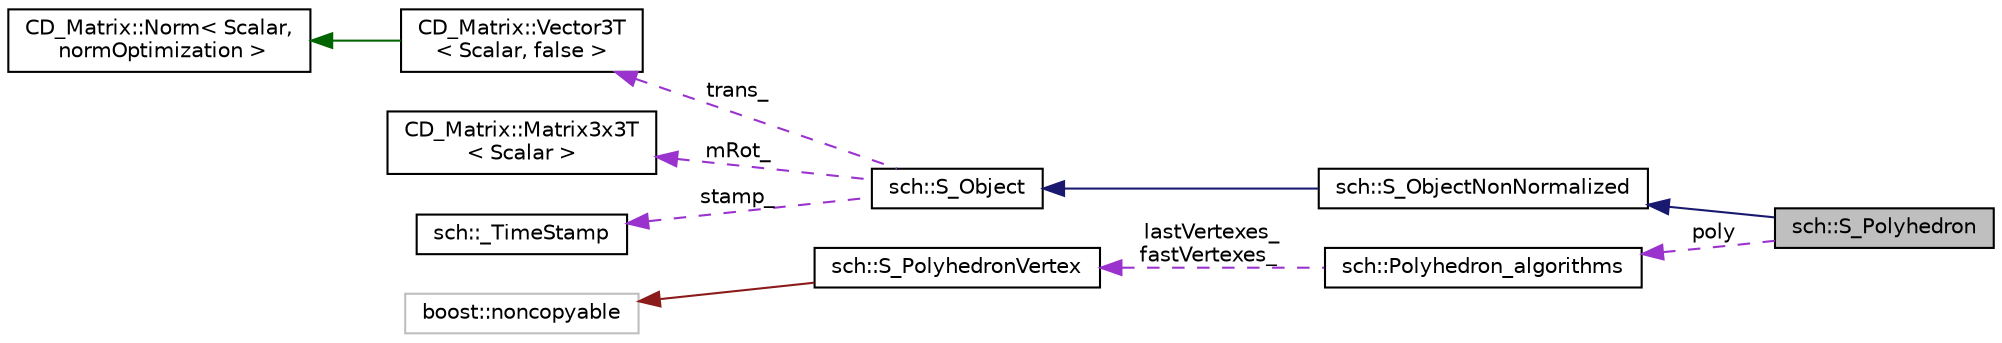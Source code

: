 digraph "sch::S_Polyhedron"
{
  edge [fontname="Helvetica",fontsize="10",labelfontname="Helvetica",labelfontsize="10"];
  node [fontname="Helvetica",fontsize="10",shape=record];
  rankdir="LR";
  Node3 [label="sch::S_Polyhedron",height=0.2,width=0.4,color="black", fillcolor="grey75", style="filled", fontcolor="black"];
  Node4 -> Node3 [dir="back",color="midnightblue",fontsize="10",style="solid",fontname="Helvetica"];
  Node4 [label="sch::S_ObjectNonNormalized",height=0.2,width=0.4,color="black", fillcolor="white", style="filled",URL="$classsch_1_1S__ObjectNonNormalized.html"];
  Node5 -> Node4 [dir="back",color="midnightblue",fontsize="10",style="solid",fontname="Helvetica"];
  Node5 [label="sch::S_Object",height=0.2,width=0.4,color="black", fillcolor="white", style="filled",URL="$classsch_1_1S__Object.html"];
  Node6 -> Node5 [dir="back",color="darkorchid3",fontsize="10",style="dashed",label=" trans_" ,fontname="Helvetica"];
  Node6 [label="CD_Matrix::Vector3T\l\< Scalar, false \>",height=0.2,width=0.4,color="black", fillcolor="white", style="filled",URL="$structCD__Matrix_1_1Vector3T.html"];
  Node7 -> Node6 [dir="back",color="darkgreen",fontsize="10",style="solid",fontname="Helvetica"];
  Node7 [label="CD_Matrix::Norm\< Scalar,\l normOptimization \>",height=0.2,width=0.4,color="black", fillcolor="white", style="filled",URL="$structCD__Matrix_1_1Norm.html"];
  Node8 -> Node5 [dir="back",color="darkorchid3",fontsize="10",style="dashed",label=" mRot_" ,fontname="Helvetica"];
  Node8 [label="CD_Matrix::Matrix3x3T\l\< Scalar \>",height=0.2,width=0.4,color="black", fillcolor="white", style="filled",URL="$structCD__Matrix_1_1Matrix3x3T.html"];
  Node9 -> Node5 [dir="back",color="darkorchid3",fontsize="10",style="dashed",label=" stamp_" ,fontname="Helvetica"];
  Node9 [label="sch::_TimeStamp",height=0.2,width=0.4,color="black", fillcolor="white", style="filled",URL="$structsch_1_1__TimeStamp.html"];
  Node10 -> Node3 [dir="back",color="darkorchid3",fontsize="10",style="dashed",label=" poly" ,fontname="Helvetica"];
  Node10 [label="sch::Polyhedron_algorithms",height=0.2,width=0.4,color="black", fillcolor="white", style="filled",URL="$structsch_1_1Polyhedron__algorithms.html"];
  Node11 -> Node10 [dir="back",color="darkorchid3",fontsize="10",style="dashed",label=" lastVertexes_\nfastVertexes_" ,fontname="Helvetica"];
  Node11 [label="sch::S_PolyhedronVertex",height=0.2,width=0.4,color="black", fillcolor="white", style="filled",URL="$classsch_1_1S__PolyhedronVertex.html"];
  Node12 -> Node11 [dir="back",color="firebrick4",fontsize="10",style="solid",fontname="Helvetica"];
  Node12 [label="boost::noncopyable",height=0.2,width=0.4,color="grey75", fillcolor="white", style="filled"];
}
